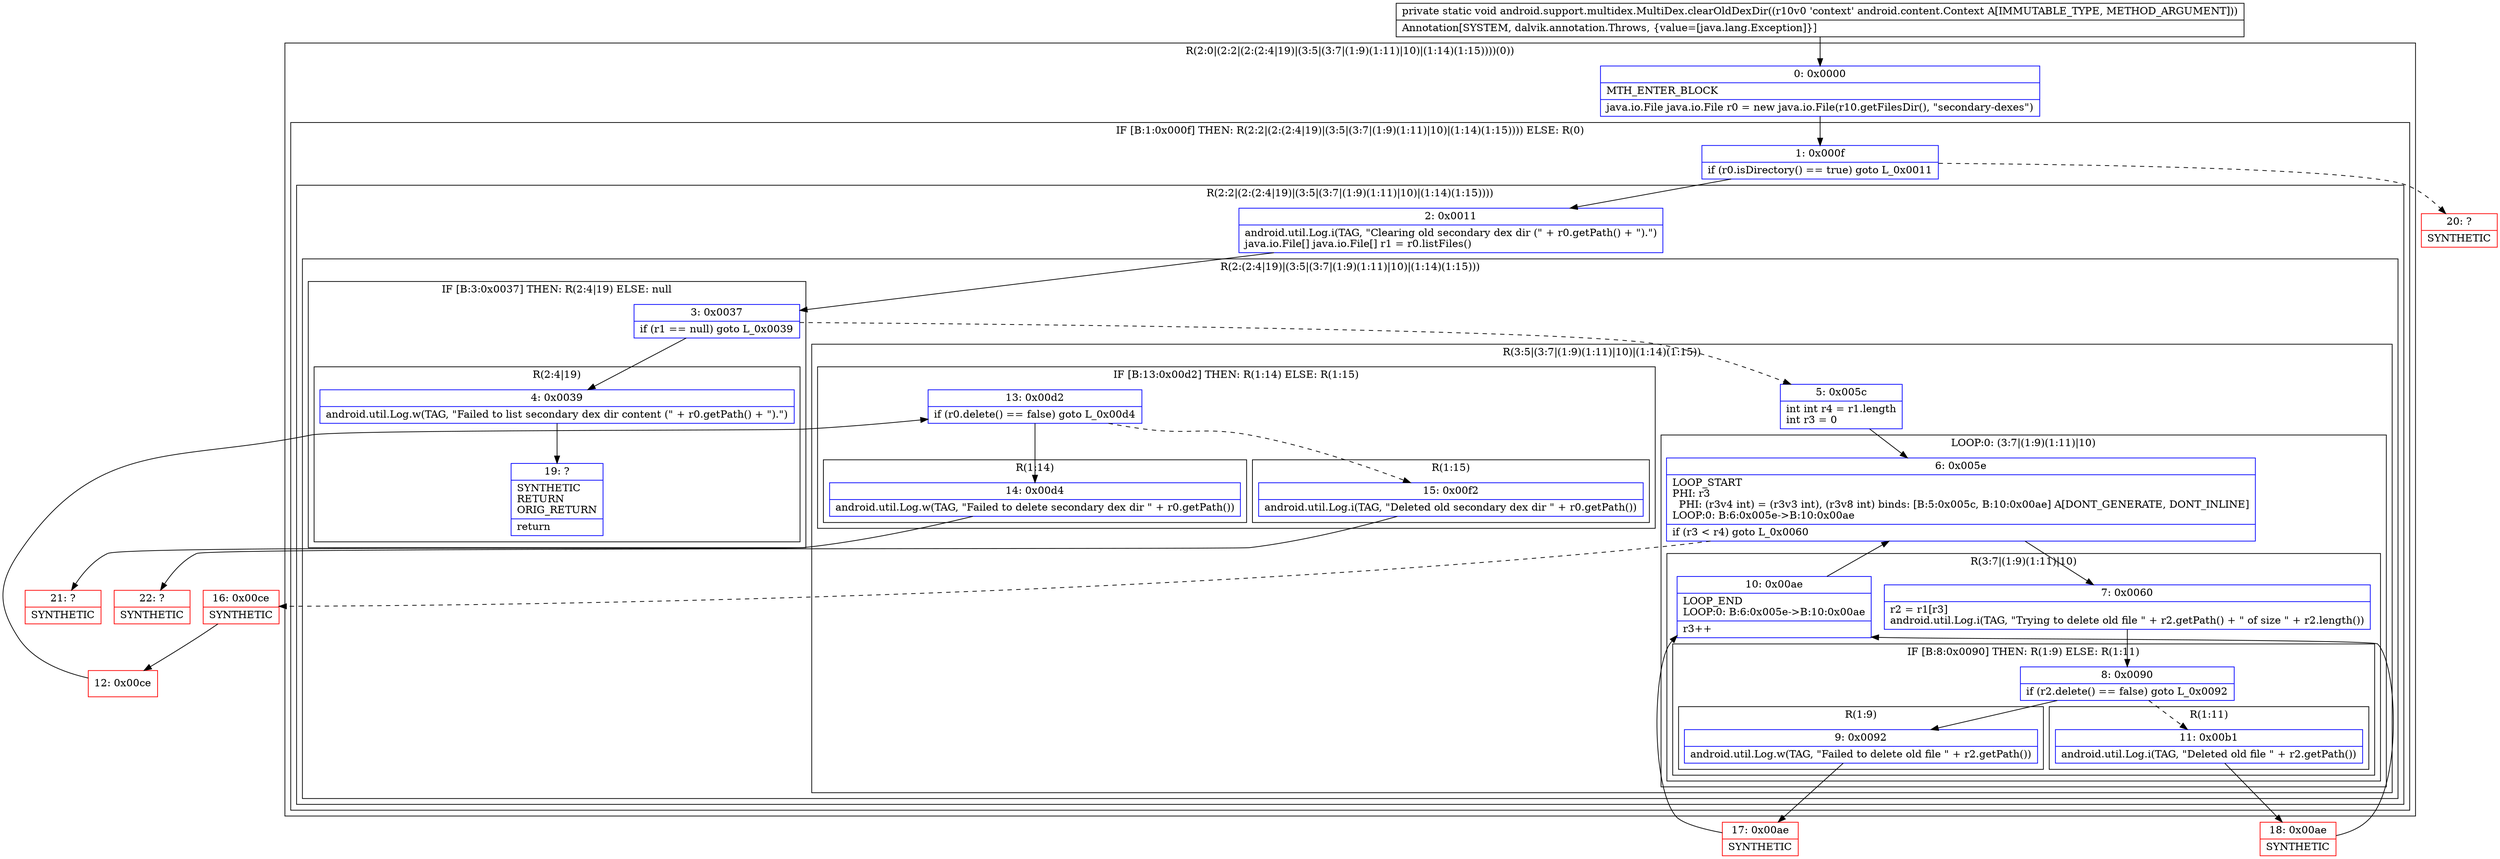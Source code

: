 digraph "CFG forandroid.support.multidex.MultiDex.clearOldDexDir(Landroid\/content\/Context;)V" {
subgraph cluster_Region_457068482 {
label = "R(2:0|(2:2|(2:(2:4|19)|(3:5|(3:7|(1:9)(1:11)|10)|(1:14)(1:15))))(0))";
node [shape=record,color=blue];
Node_0 [shape=record,label="{0\:\ 0x0000|MTH_ENTER_BLOCK\l|java.io.File java.io.File r0 = new java.io.File(r10.getFilesDir(), \"secondary\-dexes\")\l}"];
subgraph cluster_IfRegion_211816957 {
label = "IF [B:1:0x000f] THEN: R(2:2|(2:(2:4|19)|(3:5|(3:7|(1:9)(1:11)|10)|(1:14)(1:15)))) ELSE: R(0)";
node [shape=record,color=blue];
Node_1 [shape=record,label="{1\:\ 0x000f|if (r0.isDirectory() == true) goto L_0x0011\l}"];
subgraph cluster_Region_1398764000 {
label = "R(2:2|(2:(2:4|19)|(3:5|(3:7|(1:9)(1:11)|10)|(1:14)(1:15))))";
node [shape=record,color=blue];
Node_2 [shape=record,label="{2\:\ 0x0011|android.util.Log.i(TAG, \"Clearing old secondary dex dir (\" + r0.getPath() + \").\")\ljava.io.File[] java.io.File[] r1 = r0.listFiles()\l}"];
subgraph cluster_Region_423279626 {
label = "R(2:(2:4|19)|(3:5|(3:7|(1:9)(1:11)|10)|(1:14)(1:15)))";
node [shape=record,color=blue];
subgraph cluster_IfRegion_1334220429 {
label = "IF [B:3:0x0037] THEN: R(2:4|19) ELSE: null";
node [shape=record,color=blue];
Node_3 [shape=record,label="{3\:\ 0x0037|if (r1 == null) goto L_0x0039\l}"];
subgraph cluster_Region_1211123677 {
label = "R(2:4|19)";
node [shape=record,color=blue];
Node_4 [shape=record,label="{4\:\ 0x0039|android.util.Log.w(TAG, \"Failed to list secondary dex dir content (\" + r0.getPath() + \").\")\l}"];
Node_19 [shape=record,label="{19\:\ ?|SYNTHETIC\lRETURN\lORIG_RETURN\l|return\l}"];
}
}
subgraph cluster_Region_620686682 {
label = "R(3:5|(3:7|(1:9)(1:11)|10)|(1:14)(1:15))";
node [shape=record,color=blue];
Node_5 [shape=record,label="{5\:\ 0x005c|int int r4 = r1.length\lint r3 = 0\l}"];
subgraph cluster_LoopRegion_2126745577 {
label = "LOOP:0: (3:7|(1:9)(1:11)|10)";
node [shape=record,color=blue];
Node_6 [shape=record,label="{6\:\ 0x005e|LOOP_START\lPHI: r3 \l  PHI: (r3v4 int) = (r3v3 int), (r3v8 int) binds: [B:5:0x005c, B:10:0x00ae] A[DONT_GENERATE, DONT_INLINE]\lLOOP:0: B:6:0x005e\-\>B:10:0x00ae\l|if (r3 \< r4) goto L_0x0060\l}"];
subgraph cluster_Region_1571214255 {
label = "R(3:7|(1:9)(1:11)|10)";
node [shape=record,color=blue];
Node_7 [shape=record,label="{7\:\ 0x0060|r2 = r1[r3]\landroid.util.Log.i(TAG, \"Trying to delete old file \" + r2.getPath() + \" of size \" + r2.length())\l}"];
subgraph cluster_IfRegion_529337326 {
label = "IF [B:8:0x0090] THEN: R(1:9) ELSE: R(1:11)";
node [shape=record,color=blue];
Node_8 [shape=record,label="{8\:\ 0x0090|if (r2.delete() == false) goto L_0x0092\l}"];
subgraph cluster_Region_732266308 {
label = "R(1:9)";
node [shape=record,color=blue];
Node_9 [shape=record,label="{9\:\ 0x0092|android.util.Log.w(TAG, \"Failed to delete old file \" + r2.getPath())\l}"];
}
subgraph cluster_Region_1739807958 {
label = "R(1:11)";
node [shape=record,color=blue];
Node_11 [shape=record,label="{11\:\ 0x00b1|android.util.Log.i(TAG, \"Deleted old file \" + r2.getPath())\l}"];
}
}
Node_10 [shape=record,label="{10\:\ 0x00ae|LOOP_END\lLOOP:0: B:6:0x005e\-\>B:10:0x00ae\l|r3++\l}"];
}
}
subgraph cluster_IfRegion_563695942 {
label = "IF [B:13:0x00d2] THEN: R(1:14) ELSE: R(1:15)";
node [shape=record,color=blue];
Node_13 [shape=record,label="{13\:\ 0x00d2|if (r0.delete() == false) goto L_0x00d4\l}"];
subgraph cluster_Region_767202161 {
label = "R(1:14)";
node [shape=record,color=blue];
Node_14 [shape=record,label="{14\:\ 0x00d4|android.util.Log.w(TAG, \"Failed to delete secondary dex dir \" + r0.getPath())\l}"];
}
subgraph cluster_Region_88221527 {
label = "R(1:15)";
node [shape=record,color=blue];
Node_15 [shape=record,label="{15\:\ 0x00f2|android.util.Log.i(TAG, \"Deleted old secondary dex dir \" + r0.getPath())\l}"];
}
}
}
}
}
subgraph cluster_Region_99429134 {
label = "R(0)";
node [shape=record,color=blue];
}
}
}
Node_12 [shape=record,color=red,label="{12\:\ 0x00ce}"];
Node_16 [shape=record,color=red,label="{16\:\ 0x00ce|SYNTHETIC\l}"];
Node_17 [shape=record,color=red,label="{17\:\ 0x00ae|SYNTHETIC\l}"];
Node_18 [shape=record,color=red,label="{18\:\ 0x00ae|SYNTHETIC\l}"];
Node_20 [shape=record,color=red,label="{20\:\ ?|SYNTHETIC\l}"];
Node_21 [shape=record,color=red,label="{21\:\ ?|SYNTHETIC\l}"];
Node_22 [shape=record,color=red,label="{22\:\ ?|SYNTHETIC\l}"];
MethodNode[shape=record,label="{private static void android.support.multidex.MultiDex.clearOldDexDir((r10v0 'context' android.content.Context A[IMMUTABLE_TYPE, METHOD_ARGUMENT]))  | Annotation[SYSTEM, dalvik.annotation.Throws, \{value=[java.lang.Exception]\}]\l}"];
MethodNode -> Node_0;
Node_0 -> Node_1;
Node_1 -> Node_2;
Node_1 -> Node_20[style=dashed];
Node_2 -> Node_3;
Node_3 -> Node_4;
Node_3 -> Node_5[style=dashed];
Node_4 -> Node_19;
Node_5 -> Node_6;
Node_6 -> Node_7;
Node_6 -> Node_16[style=dashed];
Node_7 -> Node_8;
Node_8 -> Node_9;
Node_8 -> Node_11[style=dashed];
Node_9 -> Node_17;
Node_11 -> Node_18;
Node_10 -> Node_6;
Node_13 -> Node_14;
Node_13 -> Node_15[style=dashed];
Node_14 -> Node_21;
Node_15 -> Node_22;
Node_12 -> Node_13;
Node_16 -> Node_12;
Node_17 -> Node_10;
Node_18 -> Node_10;
}

